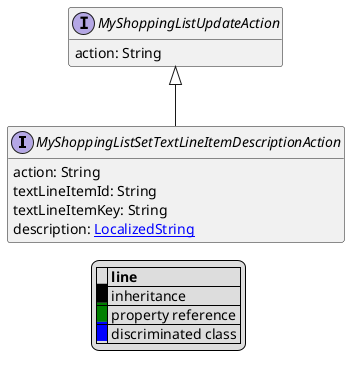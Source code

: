 @startuml

hide empty fields
hide empty methods
legend
|= |= line |
|<back:black>   </back>| inheritance |
|<back:green>   </back>| property reference |
|<back:blue>   </back>| discriminated class |
endlegend
interface MyShoppingListSetTextLineItemDescriptionAction [[MyShoppingListSetTextLineItemDescriptionAction.svg]] extends MyShoppingListUpdateAction {
    action: String
    textLineItemId: String
    textLineItemKey: String
    description: [[LocalizedString.svg LocalizedString]]
}
interface MyShoppingListUpdateAction [[MyShoppingListUpdateAction.svg]]  {
    action: String
}





@enduml

